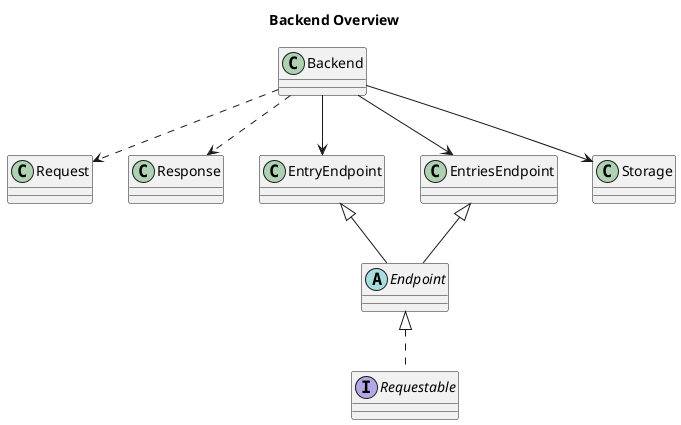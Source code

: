 @startuml
title Backend Overview

class Backend
interface Requestable
class Request
class Response
abstract class Endpoint
class EntryEndpoint
class EntriesEndpoint
class Storage

Endpoint <|.. Requestable
EntryEndpoint <|-- Endpoint
EntriesEndpoint <|-- Endpoint

Backend --> Storage
Backend --> EntryEndpoint
Backend --> EntriesEndpoint
Backend ..> Request
Backend ..> Response

@enduml